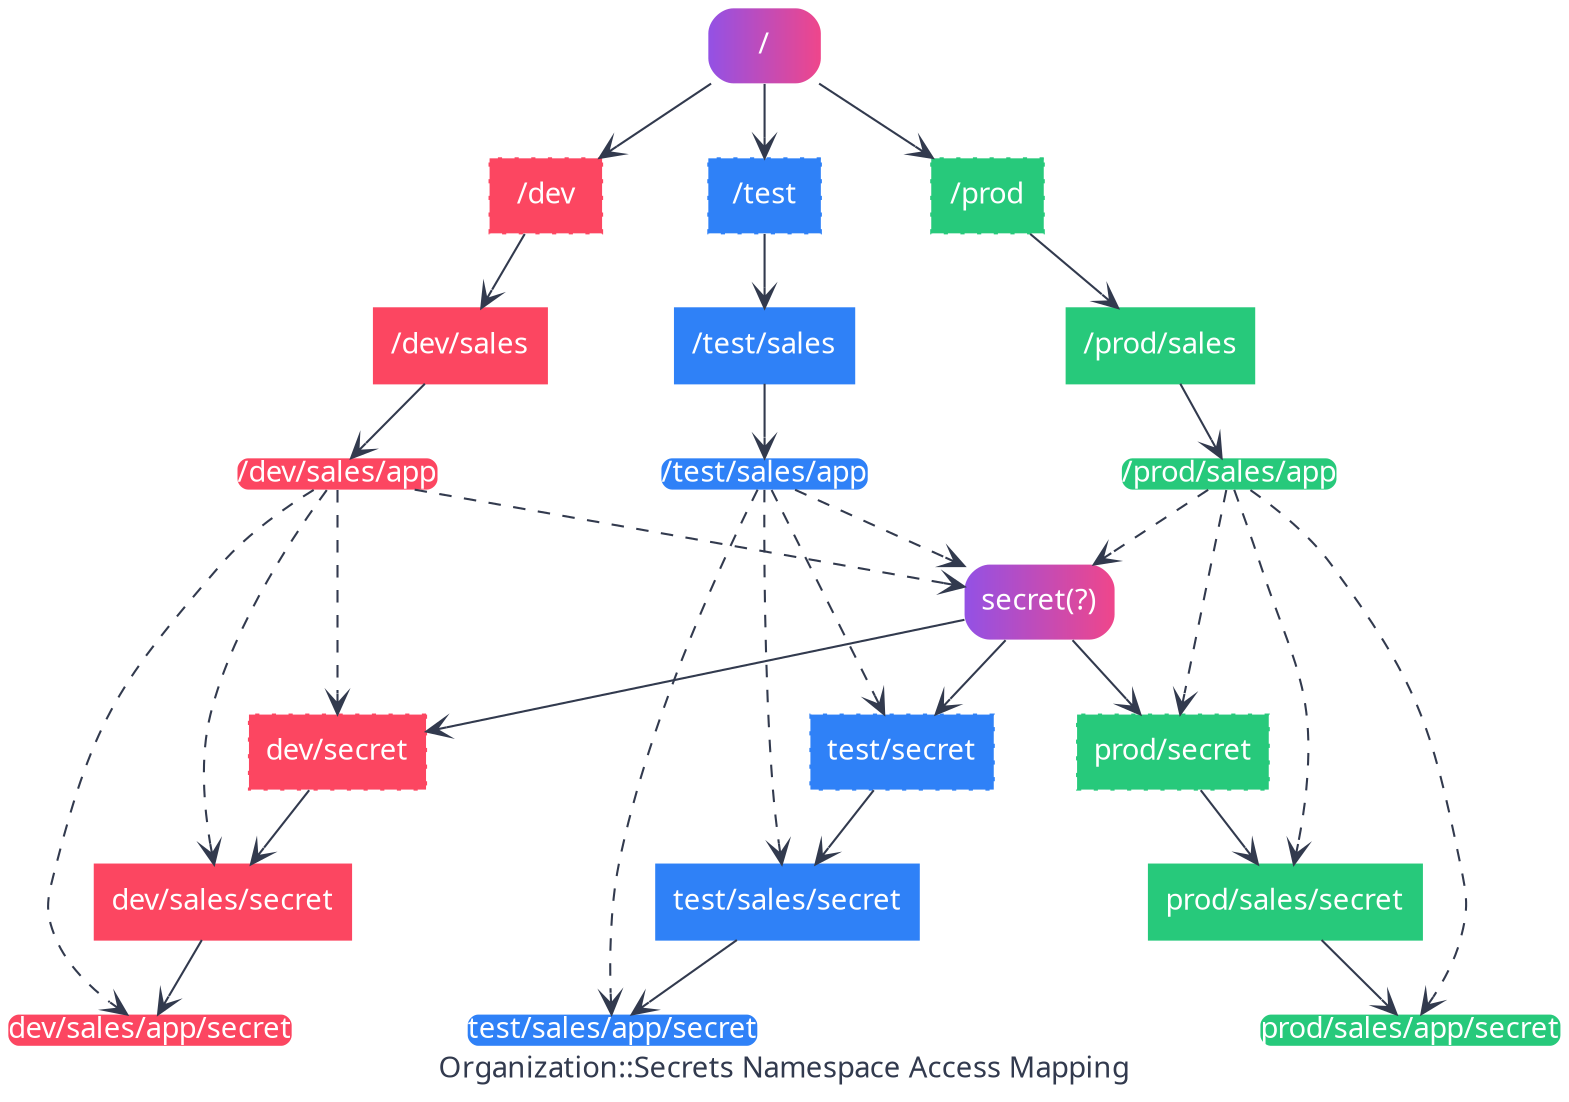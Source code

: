 // Mesosphere Colorscheme
// MESOSPHERE_HELIOTROPE     #9351E5
// MESOSPHERE_SPACE_GRAY     #323A4E
// MESOSPHERE_MERCURY_PINK   #EF468B
// MESOSPHERE_VENUS_YELLOW   #FEDF57
// MESOSPHERE_EARTH_BLUE     #2F81F7
// MESOSPHERE_MARS_RED       #FC4661
// MESOSPHERE_JUPYTER_ORANGE #2F81F7
// MESOSPHERE_SATURN_ORCHID  #C043D7
// MESOSPHERE_URANUS_GREEN   #27C97B
// MESOSPHERE_NEPTUNE_CYAN   #20D5FF

digraph G {
  graph [
    bgcolor="transparent"
    fontcolor="#323a4e"
    fontname="Source Sans Pro"
    label="Organization::Secrets Namespace Access Mapping"
    nodesep="0.5"
    // ranksep="0.75"
    // rankdir="LR"
    // splines=ortho
  ]

  node [
    color="transparent"
    fillcolor="#9351e5:#ef468b"
    fontcolor="white"
    fontname="Source Sans Pro"
    shape="box"
    style="rounded,filled"
  ]

  edge [
    color="#323a4e"
    fontcolor="#323a4e"
    fontname="Source Sans Pro"
    arrowhead="vee"
    arrowtail="vee"
  ]

  # Nodes
  ROOT [label="/"]

  # Custom Nodes
  DEV [
    color="#FC4661"
    fillcolor="#FC4661"
    label="/dev"
    style="dotted,filled"
  ]

  TEST [
    color="#2F81F7"
    fillcolor="#2F81F7"
    label="/test"
    style="dotted,filled"
  ]

  PROD [
    color="#27C97B"
    fillcolor="#27C97B"
    label="/prod"
    style="dotted,filled"
    
  ]

  DEV_SALES [
    color="#FC4661"
    fillcolor="#FC4661"
    label="/dev/sales"
    style="solid,filled"
  ]

  TEST_SALES [
    color="#2F81F7"
    fillcolor="#2F81F7"
    label="/test/sales"
    style="solid,filled"
  ]

  PROD_SALES [
    color="#27C97B"
    fillcolor="#27C97B"
    label="/prod/sales"
    style="solid,filled"
  ]

  DEV_SALES_APP [
    color="#FC4661"
    fillcolor="#FC4661"
    label="/dev/sales/app"
    shape="plain"
  ]

  TEST_SALES_APP [
    color="#2F81F7"
    fillcolor="#2F81F7"
    label="/test/sales/app"
    shape="plain"
  ]

  PROD_SALES_APP [
    color="#27C97B"
    fillcolor="#27C97B"
    label="/prod/sales/app"
    shape="plain"
  ]

  ROOT_SECRET [label="secret(?)"]

  # Custom Nodes
  DEV_SECRET [
    color="#FC4661"
    fillcolor="#FC4661"
    label="dev/secret"
    style="dotted,filled"
  ]

  TEST_SECRET [
    color="#2F81F7"
    fillcolor="#2F81F7"
    label="test/secret"
    style="dotted,filled"
  ]

  PROD_SECRET [
    color="#27C97B"
    fillcolor="#27C97B"
    label="prod/secret"
    style="dotted,filled"
    
  ]

  DEV_SALES_SECRET [
    color="#FC4661"
    fillcolor="#FC4661"
    label="dev/sales/secret"
    style="solid,filled"
  ]

  TEST_SALES_SECRET [
    color="#2F81F7"
    fillcolor="#2F81F7"
    label="test/sales/secret"
    style="solid,filled"
  ]

  PROD_SALES_SECRET [
    color="#27C97B"
    fillcolor="#27C97B"
    label="prod/sales/secret"
    style="solid,filled"
  ]

  DEV_SALES_APP_SECRET [
    color="#FC4661"
    fillcolor="#FC4661"
    label="dev/sales/app/secret"
    shape="plain"
  ]

  TEST_SALES_APP_SECRET [
    color="#2F81F7"
    fillcolor="#2F81F7"
    label="test/sales/app/secret"
    shape="plain"
  ]

  PROD_SALES_APP_SECRET [
    color="#27C97B"
    fillcolor="#27C97B"
    label="prod/sales/app/secret"
    shape="plain"
  ]

  # Edges
  ROOT -> {DEV, TEST, PROD}
  DEV -> DEV_SALES -> DEV_SALES_APP
  TEST -> TEST_SALES -> TEST_SALES_APP
  PROD -> PROD_SALES -> PROD_SALES_APP

  ROOT_SECRET -> {DEV_SECRET, TEST_SECRET, PROD_SECRET}
  DEV_SECRET -> DEV_SALES_SECRET -> DEV_SALES_APP_SECRET
  TEST_SECRET -> TEST_SALES_SECRET -> TEST_SALES_APP_SECRET
  PROD_SECRET -> PROD_SALES_SECRET -> PROD_SALES_APP_SECRET

  PROD_SALES_APP -> {PROD_SALES_APP_SECRET, PROD_SALES_SECRET, 
                     PROD_SECRET, ROOT_SECRET} [style=dashed]
  DEV_SALES_APP -> {DEV_SALES_APP_SECRET, DEV_SALES_SECRET, 
                    DEV_SECRET, ROOT_SECRET} [style=dashed]
  TEST_SALES_APP -> {TEST_SALES_APP_SECRET, TEST_SALES_SECRET, 
                     TEST_SECRET, ROOT_SECRET} [style=dashed]

  # Layout tweaks
  // {rank=same; ROOT, ROOT_SECRET}
  // {rank=same; DEV, TEST, PROD, DEV_SECRET, TEST_SECRET, PROD_SECRET}
  // {rank=same; DEV_SALES, TEST_SALES, PROD_SALES, 
  //             DEV_SALES_SECRET, TEST_SALES_SECRET, PROD_SALES_SECRET}
}
